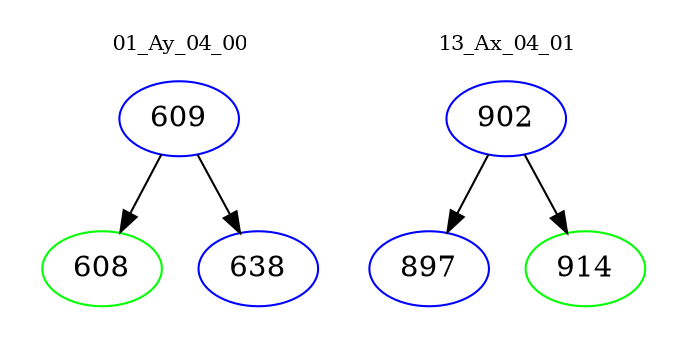 digraph{
subgraph cluster_0 {
color = white
label = "01_Ay_04_00";
fontsize=10;
T0_609 [label="609", color="blue"]
T0_609 -> T0_608 [color="black"]
T0_608 [label="608", color="green"]
T0_609 -> T0_638 [color="black"]
T0_638 [label="638", color="blue"]
}
subgraph cluster_1 {
color = white
label = "13_Ax_04_01";
fontsize=10;
T1_902 [label="902", color="blue"]
T1_902 -> T1_897 [color="black"]
T1_897 [label="897", color="blue"]
T1_902 -> T1_914 [color="black"]
T1_914 [label="914", color="green"]
}
}
